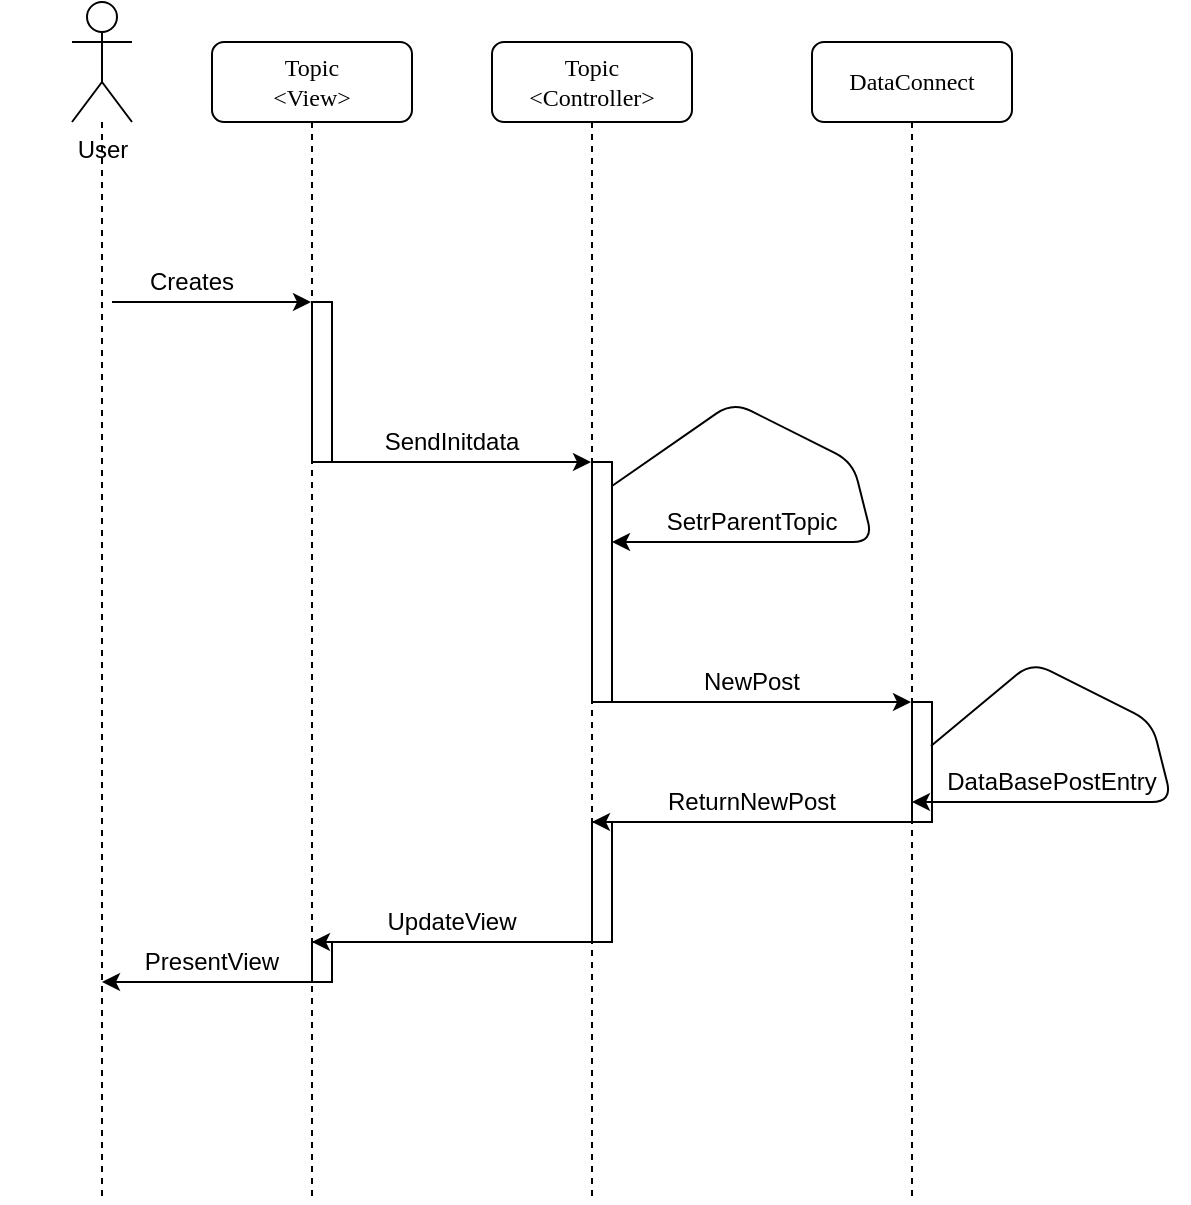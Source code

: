 <mxfile version="13.7.9" type="device"><diagram name="Page-1" id="13e1069c-82ec-6db2-03f1-153e76fe0fe0"><mxGraphModel dx="2102" dy="683" grid="1" gridSize="10" guides="1" tooltips="1" connect="1" arrows="1" fold="1" page="1" pageScale="1" pageWidth="1100" pageHeight="850" background="#ffffff" math="0" shadow="0"><root><mxCell id="0"/><mxCell id="1" parent="0"/><mxCell id="7baba1c4bc27f4b0-2" value="Topic&lt;br&gt;&amp;lt;Controller&amp;gt;" style="shape=umlLifeline;perimeter=lifelinePerimeter;whiteSpace=wrap;html=1;container=1;collapsible=0;recursiveResize=0;outlineConnect=0;rounded=1;shadow=0;comic=0;labelBackgroundColor=none;strokeColor=#000000;strokeWidth=1;fillColor=#FFFFFF;fontFamily=Verdana;fontSize=12;fontColor=#000000;align=center;" parent="1" vertex="1"><mxGeometry x="240" y="80" width="100" height="580" as="geometry"/></mxCell><mxCell id="ToxvQLuNX1CySK9WzPuU-10" value="" style="html=1;points=[];perimeter=orthogonalPerimeter;rounded=0;shadow=0;comic=0;labelBackgroundColor=none;strokeColor=#000000;strokeWidth=1;fillColor=#FFFFFF;fontFamily=Verdana;fontSize=12;fontColor=#000000;align=center;" parent="7baba1c4bc27f4b0-2" vertex="1"><mxGeometry x="50" y="210" width="10" height="120" as="geometry"/></mxCell><mxCell id="ToxvQLuNX1CySK9WzPuU-18" value="" style="html=1;points=[];perimeter=orthogonalPerimeter;rounded=0;shadow=0;comic=0;labelBackgroundColor=none;strokeColor=#000000;strokeWidth=1;fillColor=#FFFFFF;fontFamily=Verdana;fontSize=12;fontColor=#000000;align=center;" parent="7baba1c4bc27f4b0-2" vertex="1"><mxGeometry x="50" y="390" width="10" height="60" as="geometry"/></mxCell><mxCell id="7baba1c4bc27f4b0-3" value="DataConnect" style="shape=umlLifeline;perimeter=lifelinePerimeter;whiteSpace=wrap;html=1;container=1;collapsible=0;recursiveResize=0;outlineConnect=0;rounded=1;shadow=0;comic=0;labelBackgroundColor=none;strokeColor=#000000;strokeWidth=1;fillColor=#FFFFFF;fontFamily=Verdana;fontSize=12;fontColor=#000000;align=center;" parent="1" vertex="1"><mxGeometry x="400" y="80" width="100" height="580" as="geometry"/></mxCell><mxCell id="ToxvQLuNX1CySK9WzPuU-13" value="" style="html=1;points=[];perimeter=orthogonalPerimeter;rounded=0;shadow=0;comic=0;labelBackgroundColor=none;strokeColor=#000000;strokeWidth=1;fillColor=#FFFFFF;fontFamily=Verdana;fontSize=12;fontColor=#000000;align=center;" parent="7baba1c4bc27f4b0-3" vertex="1"><mxGeometry x="50" y="330" width="10" height="60" as="geometry"/></mxCell><mxCell id="ToxvQLuNX1CySK9WzPuU-14" value="" style="endArrow=classic;html=1;exitX=0.95;exitY=0.367;exitDx=0;exitDy=0;exitPerimeter=0;" parent="7baba1c4bc27f4b0-3" source="ToxvQLuNX1CySK9WzPuU-13" target="7baba1c4bc27f4b0-3" edge="1"><mxGeometry width="50" height="50" relative="1" as="geometry"><mxPoint x="80" y="345" as="sourcePoint"/><mxPoint x="130" y="390" as="targetPoint"/><Array as="points"><mxPoint x="110" y="310"/><mxPoint x="170" y="340"/><mxPoint x="180" y="380"/></Array></mxGeometry></mxCell><mxCell id="7baba1c4bc27f4b0-8" value="Topic&lt;br&gt;&amp;lt;View&amp;gt;" style="shape=umlLifeline;perimeter=lifelinePerimeter;whiteSpace=wrap;html=1;container=1;collapsible=0;recursiveResize=0;outlineConnect=0;rounded=1;shadow=0;comic=0;labelBackgroundColor=none;strokeColor=#000000;strokeWidth=1;fillColor=#FFFFFF;fontFamily=Verdana;fontSize=12;fontColor=#000000;align=center;" parent="1" vertex="1"><mxGeometry x="100" y="80" width="100" height="580" as="geometry"/></mxCell><mxCell id="mhBwGzT2x5JAUv8J0jZA-19" value="" style="html=1;points=[];perimeter=orthogonalPerimeter;rounded=0;shadow=0;comic=0;labelBackgroundColor=none;strokeColor=#000000;strokeWidth=1;fillColor=#FFFFFF;fontFamily=Verdana;fontSize=12;fontColor=#000000;align=center;" parent="7baba1c4bc27f4b0-8" vertex="1"><mxGeometry x="50" y="130" width="10" height="80" as="geometry"/></mxCell><mxCell id="ToxvQLuNX1CySK9WzPuU-23" value="" style="html=1;points=[];perimeter=orthogonalPerimeter;rounded=0;shadow=0;comic=0;labelBackgroundColor=none;strokeColor=#000000;strokeWidth=1;fillColor=#FFFFFF;fontFamily=Verdana;fontSize=12;fontColor=#000000;align=center;" parent="7baba1c4bc27f4b0-8" vertex="1"><mxGeometry x="50" y="450" width="10" height="20" as="geometry"/></mxCell><mxCell id="ToxvQLuNX1CySK9WzPuU-1" value="User&lt;br&gt;" style="shape=umlActor;verticalLabelPosition=bottom;verticalAlign=top;html=1;outlineConnect=0;" parent="1" vertex="1"><mxGeometry x="30" y="60" width="30" height="60" as="geometry"/></mxCell><mxCell id="ToxvQLuNX1CySK9WzPuU-2" value="" style="shape=umlLifeline;perimeter=lifelinePerimeter;whiteSpace=wrap;html=1;container=1;collapsible=0;recursiveResize=0;outlineConnect=0;rounded=1;shadow=0;comic=0;labelBackgroundColor=none;strokeColor=#000000;strokeWidth=1;fillColor=#FFFFFF;fontFamily=Verdana;fontSize=12;fontColor=#000000;align=center;size=0;" parent="1" vertex="1"><mxGeometry x="-5" y="120" width="100" height="540" as="geometry"/></mxCell><mxCell id="ToxvQLuNX1CySK9WzPuU-5" value="" style="endArrow=classic;html=1;" parent="1" target="7baba1c4bc27f4b0-8" edge="1"><mxGeometry width="50" height="50" relative="1" as="geometry"><mxPoint x="50" y="210" as="sourcePoint"/><mxPoint x="100" y="160" as="targetPoint"/><Array as="points"/></mxGeometry></mxCell><mxCell id="ToxvQLuNX1CySK9WzPuU-6" value="Creates" style="text;html=1;strokeColor=none;fillColor=none;align=center;verticalAlign=middle;whiteSpace=wrap;rounded=0;" parent="1" vertex="1"><mxGeometry x="70" y="190" width="40" height="20" as="geometry"/></mxCell><mxCell id="ToxvQLuNX1CySK9WzPuU-7" value="" style="endArrow=classic;html=1;" parent="1" target="7baba1c4bc27f4b0-2" edge="1"><mxGeometry width="50" height="50" relative="1" as="geometry"><mxPoint x="150" y="290" as="sourcePoint"/><mxPoint x="200" y="240" as="targetPoint"/></mxGeometry></mxCell><mxCell id="ToxvQLuNX1CySK9WzPuU-8" value="SendInitdata" style="text;html=1;strokeColor=none;fillColor=none;align=center;verticalAlign=middle;whiteSpace=wrap;rounded=0;" parent="1" vertex="1"><mxGeometry x="200" y="270" width="40" height="20" as="geometry"/></mxCell><mxCell id="ToxvQLuNX1CySK9WzPuU-11" value="" style="endArrow=classic;html=1;" parent="1" target="7baba1c4bc27f4b0-3" edge="1"><mxGeometry width="50" height="50" relative="1" as="geometry"><mxPoint x="290" y="410" as="sourcePoint"/><mxPoint x="429.5" y="410" as="targetPoint"/></mxGeometry></mxCell><mxCell id="ToxvQLuNX1CySK9WzPuU-12" value="NewPost" style="text;html=1;strokeColor=none;fillColor=none;align=center;verticalAlign=middle;whiteSpace=wrap;rounded=0;" parent="1" vertex="1"><mxGeometry x="350" y="390" width="40" height="20" as="geometry"/></mxCell><mxCell id="ToxvQLuNX1CySK9WzPuU-15" value="DataBasePostEntry" style="text;html=1;strokeColor=none;fillColor=none;align=center;verticalAlign=middle;whiteSpace=wrap;rounded=0;" parent="1" vertex="1"><mxGeometry x="500" y="440" width="40" height="20" as="geometry"/></mxCell><mxCell id="ToxvQLuNX1CySK9WzPuU-16" value="" style="endArrow=classic;html=1;" parent="1" source="7baba1c4bc27f4b0-3" target="7baba1c4bc27f4b0-2" edge="1"><mxGeometry width="50" height="50" relative="1" as="geometry"><mxPoint x="345" y="500" as="sourcePoint"/><mxPoint x="395" y="450" as="targetPoint"/><Array as="points"><mxPoint x="410" y="470"/></Array></mxGeometry></mxCell><mxCell id="ToxvQLuNX1CySK9WzPuU-17" value="ReturnNewPost" style="text;html=1;strokeColor=none;fillColor=none;align=center;verticalAlign=middle;whiteSpace=wrap;rounded=0;" parent="1" vertex="1"><mxGeometry x="350" y="450" width="40" height="20" as="geometry"/></mxCell><mxCell id="ToxvQLuNX1CySK9WzPuU-20" value="" style="endArrow=classic;html=1;" parent="1" source="7baba1c4bc27f4b0-2" target="7baba1c4bc27f4b0-8" edge="1"><mxGeometry width="50" height="50" relative="1" as="geometry"><mxPoint x="220" y="540" as="sourcePoint"/><mxPoint x="260" y="490" as="targetPoint"/><Array as="points"><mxPoint x="240" y="530"/></Array></mxGeometry></mxCell><mxCell id="ToxvQLuNX1CySK9WzPuU-21" value="UpdateView" style="text;html=1;strokeColor=none;fillColor=none;align=center;verticalAlign=middle;whiteSpace=wrap;rounded=0;" parent="1" vertex="1"><mxGeometry x="200" y="510" width="40" height="20" as="geometry"/></mxCell><mxCell id="ToxvQLuNX1CySK9WzPuU-25" value="" style="endArrow=classic;html=1;" parent="1" source="7baba1c4bc27f4b0-8" target="ToxvQLuNX1CySK9WzPuU-2" edge="1"><mxGeometry width="50" height="50" relative="1" as="geometry"><mxPoint x="70" y="570" as="sourcePoint"/><mxPoint x="120" y="520" as="targetPoint"/><Array as="points"><mxPoint x="110" y="550"/></Array></mxGeometry></mxCell><mxCell id="ToxvQLuNX1CySK9WzPuU-26" value="PresentView" style="text;html=1;strokeColor=none;fillColor=none;align=center;verticalAlign=middle;whiteSpace=wrap;rounded=0;" parent="1" vertex="1"><mxGeometry x="80" y="530" width="40" height="20" as="geometry"/></mxCell><mxCell id="gTCTAS8NsELYNB69zM2Z-1" value="" style="endArrow=classic;html=1;" edge="1" parent="1"><mxGeometry width="50" height="50" relative="1" as="geometry"><mxPoint x="300" y="302" as="sourcePoint"/><mxPoint x="300" y="330" as="targetPoint"/><Array as="points"><mxPoint x="360.5" y="260"/><mxPoint x="420.5" y="290"/><mxPoint x="430.5" y="330"/></Array></mxGeometry></mxCell><mxCell id="gTCTAS8NsELYNB69zM2Z-2" value="SetrParentTopic" style="text;html=1;strokeColor=none;fillColor=none;align=center;verticalAlign=middle;whiteSpace=wrap;rounded=0;" vertex="1" parent="1"><mxGeometry x="350" y="310" width="40" height="20" as="geometry"/></mxCell></root></mxGraphModel></diagram></mxfile>